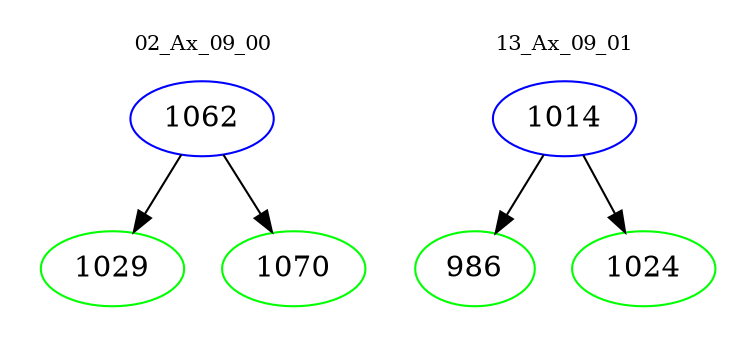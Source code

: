 digraph{
subgraph cluster_0 {
color = white
label = "02_Ax_09_00";
fontsize=10;
T0_1062 [label="1062", color="blue"]
T0_1062 -> T0_1029 [color="black"]
T0_1029 [label="1029", color="green"]
T0_1062 -> T0_1070 [color="black"]
T0_1070 [label="1070", color="green"]
}
subgraph cluster_1 {
color = white
label = "13_Ax_09_01";
fontsize=10;
T1_1014 [label="1014", color="blue"]
T1_1014 -> T1_986 [color="black"]
T1_986 [label="986", color="green"]
T1_1014 -> T1_1024 [color="black"]
T1_1024 [label="1024", color="green"]
}
}
